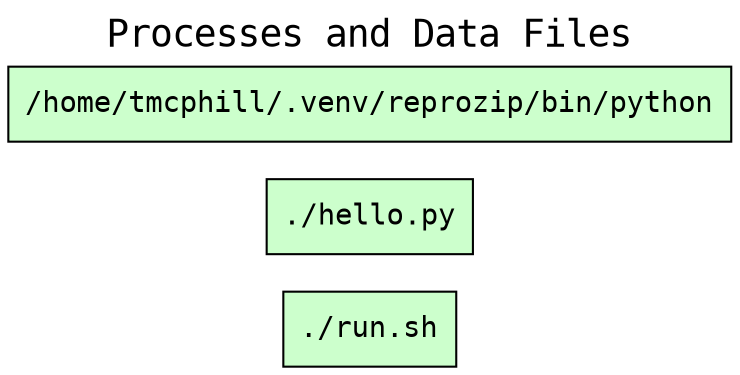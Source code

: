 
digraph wt_run {
rankdir=LR
fontname=Courier; fontsize=18; labelloc=t
label="Processes and Data Files"
node[shape=box style="filled" fillcolor="#CCFFCC" peripheries=1 fontname=Courier]
"exe:e1" [label="./run.sh"]
"exe:e2" [label="./hello.py"]
"exe:e3" [label="/home/tmcphill/.venv/reprozip/bin/python"]
node[shape=box style="rounded,filled" fillcolor="#FFFFCC" peripheries=1 fontname=Helvetica]
}

